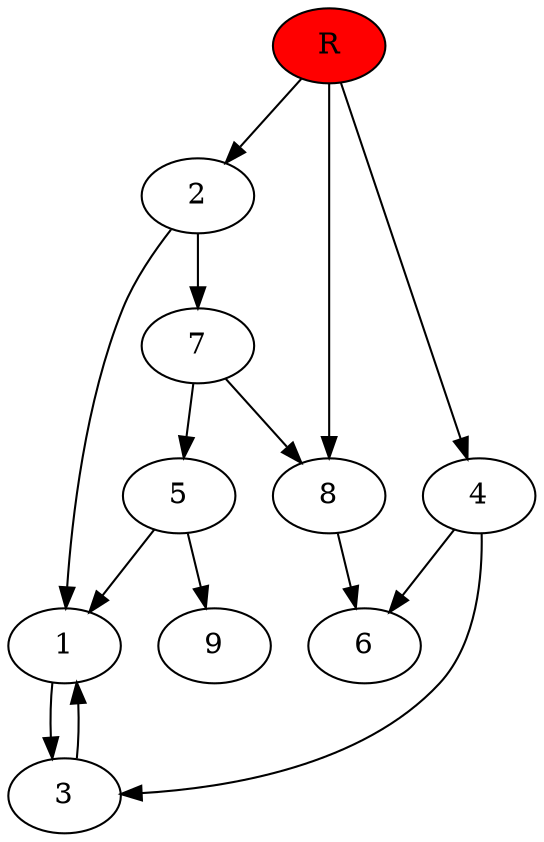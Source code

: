 digraph prb1412 {
	1
	2
	3
	4
	5
	6
	7
	8
	R [fillcolor="#ff0000" style=filled]
	1 -> 3
	2 -> 1
	2 -> 7
	3 -> 1
	4 -> 3
	4 -> 6
	5 -> 1
	5 -> 9
	7 -> 5
	7 -> 8
	8 -> 6
	R -> 2
	R -> 4
	R -> 8
}
